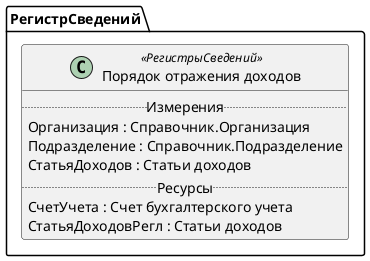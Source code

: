 ﻿@startuml ПорядокОтраженияДоходов
'!include templates.wsd
'..\include templates.wsd
class РегистрСведений.ПорядокОтраженияДоходов as "Порядок отражения доходов" <<РегистрыСведений>>
{
..Измерения..
Организация : Справочник.Организация
Подразделение : Справочник.Подразделение
СтатьяДоходов : Статьи доходов
..Ресурсы..
СчетУчета : Счет бухгалтерского учета
СтатьяДоходовРегл : Статьи доходов
}
@enduml
